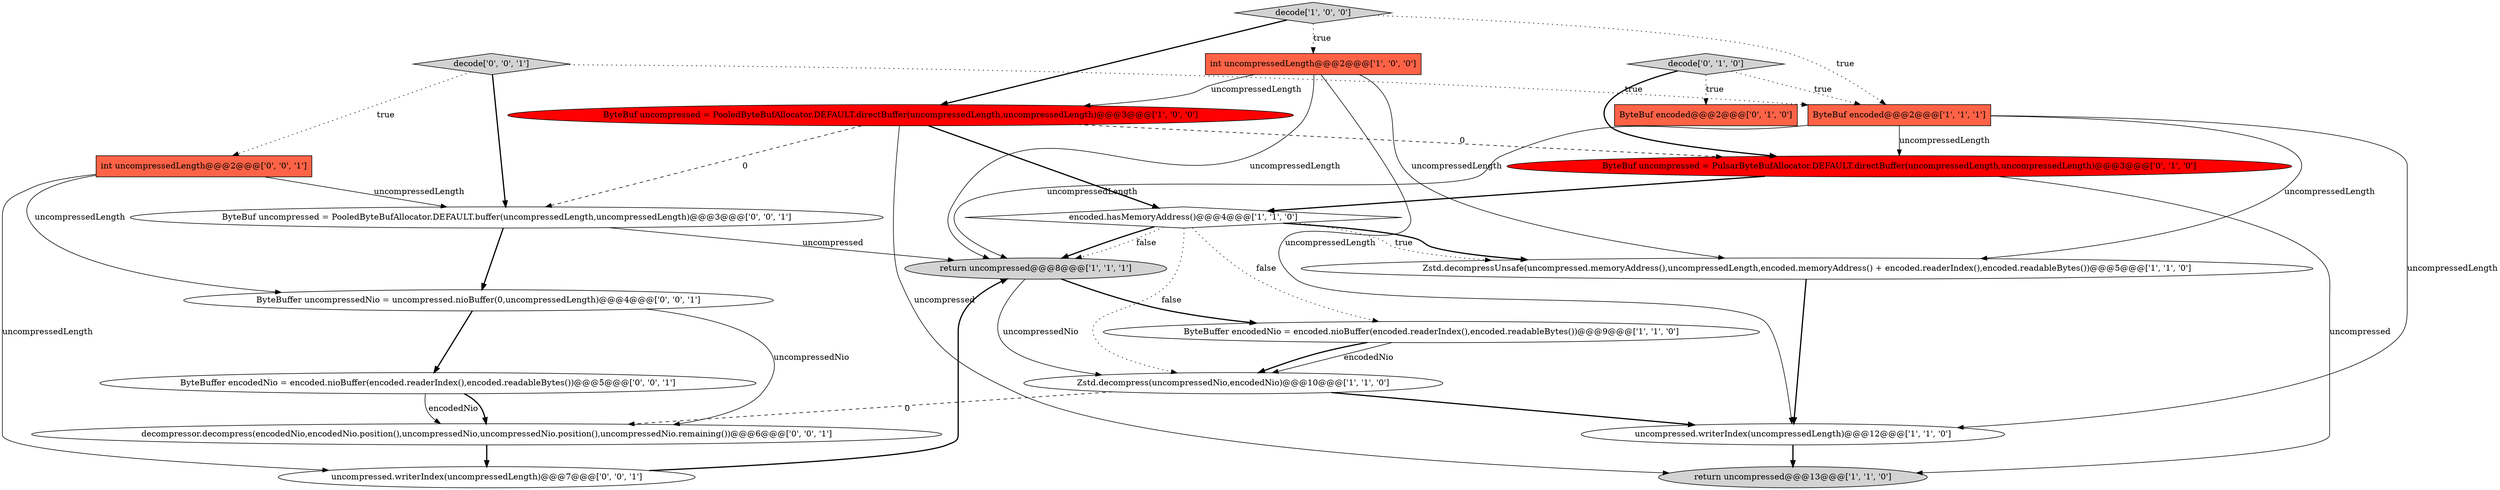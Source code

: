 digraph {
2 [style = filled, label = "ByteBuf encoded@@@2@@@['1', '1', '1']", fillcolor = tomato, shape = box image = "AAA0AAABBB1BBB"];
20 [style = filled, label = "decompressor.decompress(encodedNio,encodedNio.position(),uncompressedNio,uncompressedNio.position(),uncompressedNio.remaining())@@@6@@@['0', '0', '1']", fillcolor = white, shape = ellipse image = "AAA0AAABBB3BBB"];
0 [style = filled, label = "int uncompressedLength@@@2@@@['1', '0', '0']", fillcolor = tomato, shape = box image = "AAA0AAABBB1BBB"];
14 [style = filled, label = "decode['0', '0', '1']", fillcolor = lightgray, shape = diamond image = "AAA0AAABBB3BBB"];
12 [style = filled, label = "decode['0', '1', '0']", fillcolor = lightgray, shape = diamond image = "AAA0AAABBB2BBB"];
7 [style = filled, label = "uncompressed.writerIndex(uncompressedLength)@@@12@@@['1', '1', '0']", fillcolor = white, shape = ellipse image = "AAA0AAABBB1BBB"];
19 [style = filled, label = "ByteBuf uncompressed = PooledByteBufAllocator.DEFAULT.buffer(uncompressedLength,uncompressedLength)@@@3@@@['0', '0', '1']", fillcolor = white, shape = ellipse image = "AAA0AAABBB3BBB"];
13 [style = filled, label = "ByteBuf encoded@@@2@@@['0', '1', '0']", fillcolor = tomato, shape = box image = "AAA0AAABBB2BBB"];
10 [style = filled, label = "return uncompressed@@@13@@@['1', '1', '0']", fillcolor = lightgray, shape = ellipse image = "AAA0AAABBB1BBB"];
15 [style = filled, label = "int uncompressedLength@@@2@@@['0', '0', '1']", fillcolor = tomato, shape = box image = "AAA0AAABBB3BBB"];
3 [style = filled, label = "encoded.hasMemoryAddress()@@@4@@@['1', '1', '0']", fillcolor = white, shape = diamond image = "AAA0AAABBB1BBB"];
16 [style = filled, label = "ByteBuffer uncompressedNio = uncompressed.nioBuffer(0,uncompressedLength)@@@4@@@['0', '0', '1']", fillcolor = white, shape = ellipse image = "AAA0AAABBB3BBB"];
9 [style = filled, label = "ByteBuffer encodedNio = encoded.nioBuffer(encoded.readerIndex(),encoded.readableBytes())@@@9@@@['1', '1', '0']", fillcolor = white, shape = ellipse image = "AAA0AAABBB1BBB"];
18 [style = filled, label = "ByteBuffer encodedNio = encoded.nioBuffer(encoded.readerIndex(),encoded.readableBytes())@@@5@@@['0', '0', '1']", fillcolor = white, shape = ellipse image = "AAA0AAABBB3BBB"];
5 [style = filled, label = "return uncompressed@@@8@@@['1', '1', '1']", fillcolor = lightgray, shape = ellipse image = "AAA0AAABBB1BBB"];
8 [style = filled, label = "ByteBuf uncompressed = PooledByteBufAllocator.DEFAULT.directBuffer(uncompressedLength,uncompressedLength)@@@3@@@['1', '0', '0']", fillcolor = red, shape = ellipse image = "AAA1AAABBB1BBB"];
11 [style = filled, label = "ByteBuf uncompressed = PulsarByteBufAllocator.DEFAULT.directBuffer(uncompressedLength,uncompressedLength)@@@3@@@['0', '1', '0']", fillcolor = red, shape = ellipse image = "AAA1AAABBB2BBB"];
17 [style = filled, label = "uncompressed.writerIndex(uncompressedLength)@@@7@@@['0', '0', '1']", fillcolor = white, shape = ellipse image = "AAA0AAABBB3BBB"];
6 [style = filled, label = "Zstd.decompressUnsafe(uncompressed.memoryAddress(),uncompressedLength,encoded.memoryAddress() + encoded.readerIndex(),encoded.readableBytes())@@@5@@@['1', '1', '0']", fillcolor = white, shape = ellipse image = "AAA0AAABBB1BBB"];
4 [style = filled, label = "decode['1', '0', '0']", fillcolor = lightgray, shape = diamond image = "AAA0AAABBB1BBB"];
1 [style = filled, label = "Zstd.decompress(uncompressedNio,encodedNio)@@@10@@@['1', '1', '0']", fillcolor = white, shape = ellipse image = "AAA0AAABBB1BBB"];
2->5 [style = solid, label="uncompressedLength"];
14->2 [style = dotted, label="true"];
8->19 [style = dashed, label="0"];
17->5 [style = bold, label=""];
0->6 [style = solid, label="uncompressedLength"];
3->9 [style = dotted, label="false"];
16->18 [style = bold, label=""];
20->17 [style = bold, label=""];
5->9 [style = bold, label=""];
9->1 [style = solid, label="encodedNio"];
7->10 [style = bold, label=""];
5->1 [style = solid, label="uncompressedNio"];
4->0 [style = dotted, label="true"];
8->3 [style = bold, label=""];
12->11 [style = bold, label=""];
0->7 [style = solid, label="uncompressedLength"];
12->2 [style = dotted, label="true"];
2->6 [style = solid, label="uncompressedLength"];
3->6 [style = bold, label=""];
14->19 [style = bold, label=""];
15->19 [style = solid, label="uncompressedLength"];
18->20 [style = solid, label="encodedNio"];
3->6 [style = dotted, label="true"];
0->5 [style = solid, label="uncompressedLength"];
1->7 [style = bold, label=""];
8->10 [style = solid, label="uncompressed"];
2->7 [style = solid, label="uncompressedLength"];
19->16 [style = bold, label=""];
1->20 [style = dashed, label="0"];
11->10 [style = solid, label="uncompressed"];
18->20 [style = bold, label=""];
14->15 [style = dotted, label="true"];
3->5 [style = bold, label=""];
12->13 [style = dotted, label="true"];
15->16 [style = solid, label="uncompressedLength"];
19->5 [style = solid, label="uncompressed"];
11->3 [style = bold, label=""];
2->11 [style = solid, label="uncompressedLength"];
4->8 [style = bold, label=""];
16->20 [style = solid, label="uncompressedNio"];
0->8 [style = solid, label="uncompressedLength"];
6->7 [style = bold, label=""];
9->1 [style = bold, label=""];
3->5 [style = dotted, label="false"];
3->1 [style = dotted, label="false"];
8->11 [style = dashed, label="0"];
4->2 [style = dotted, label="true"];
15->17 [style = solid, label="uncompressedLength"];
}
